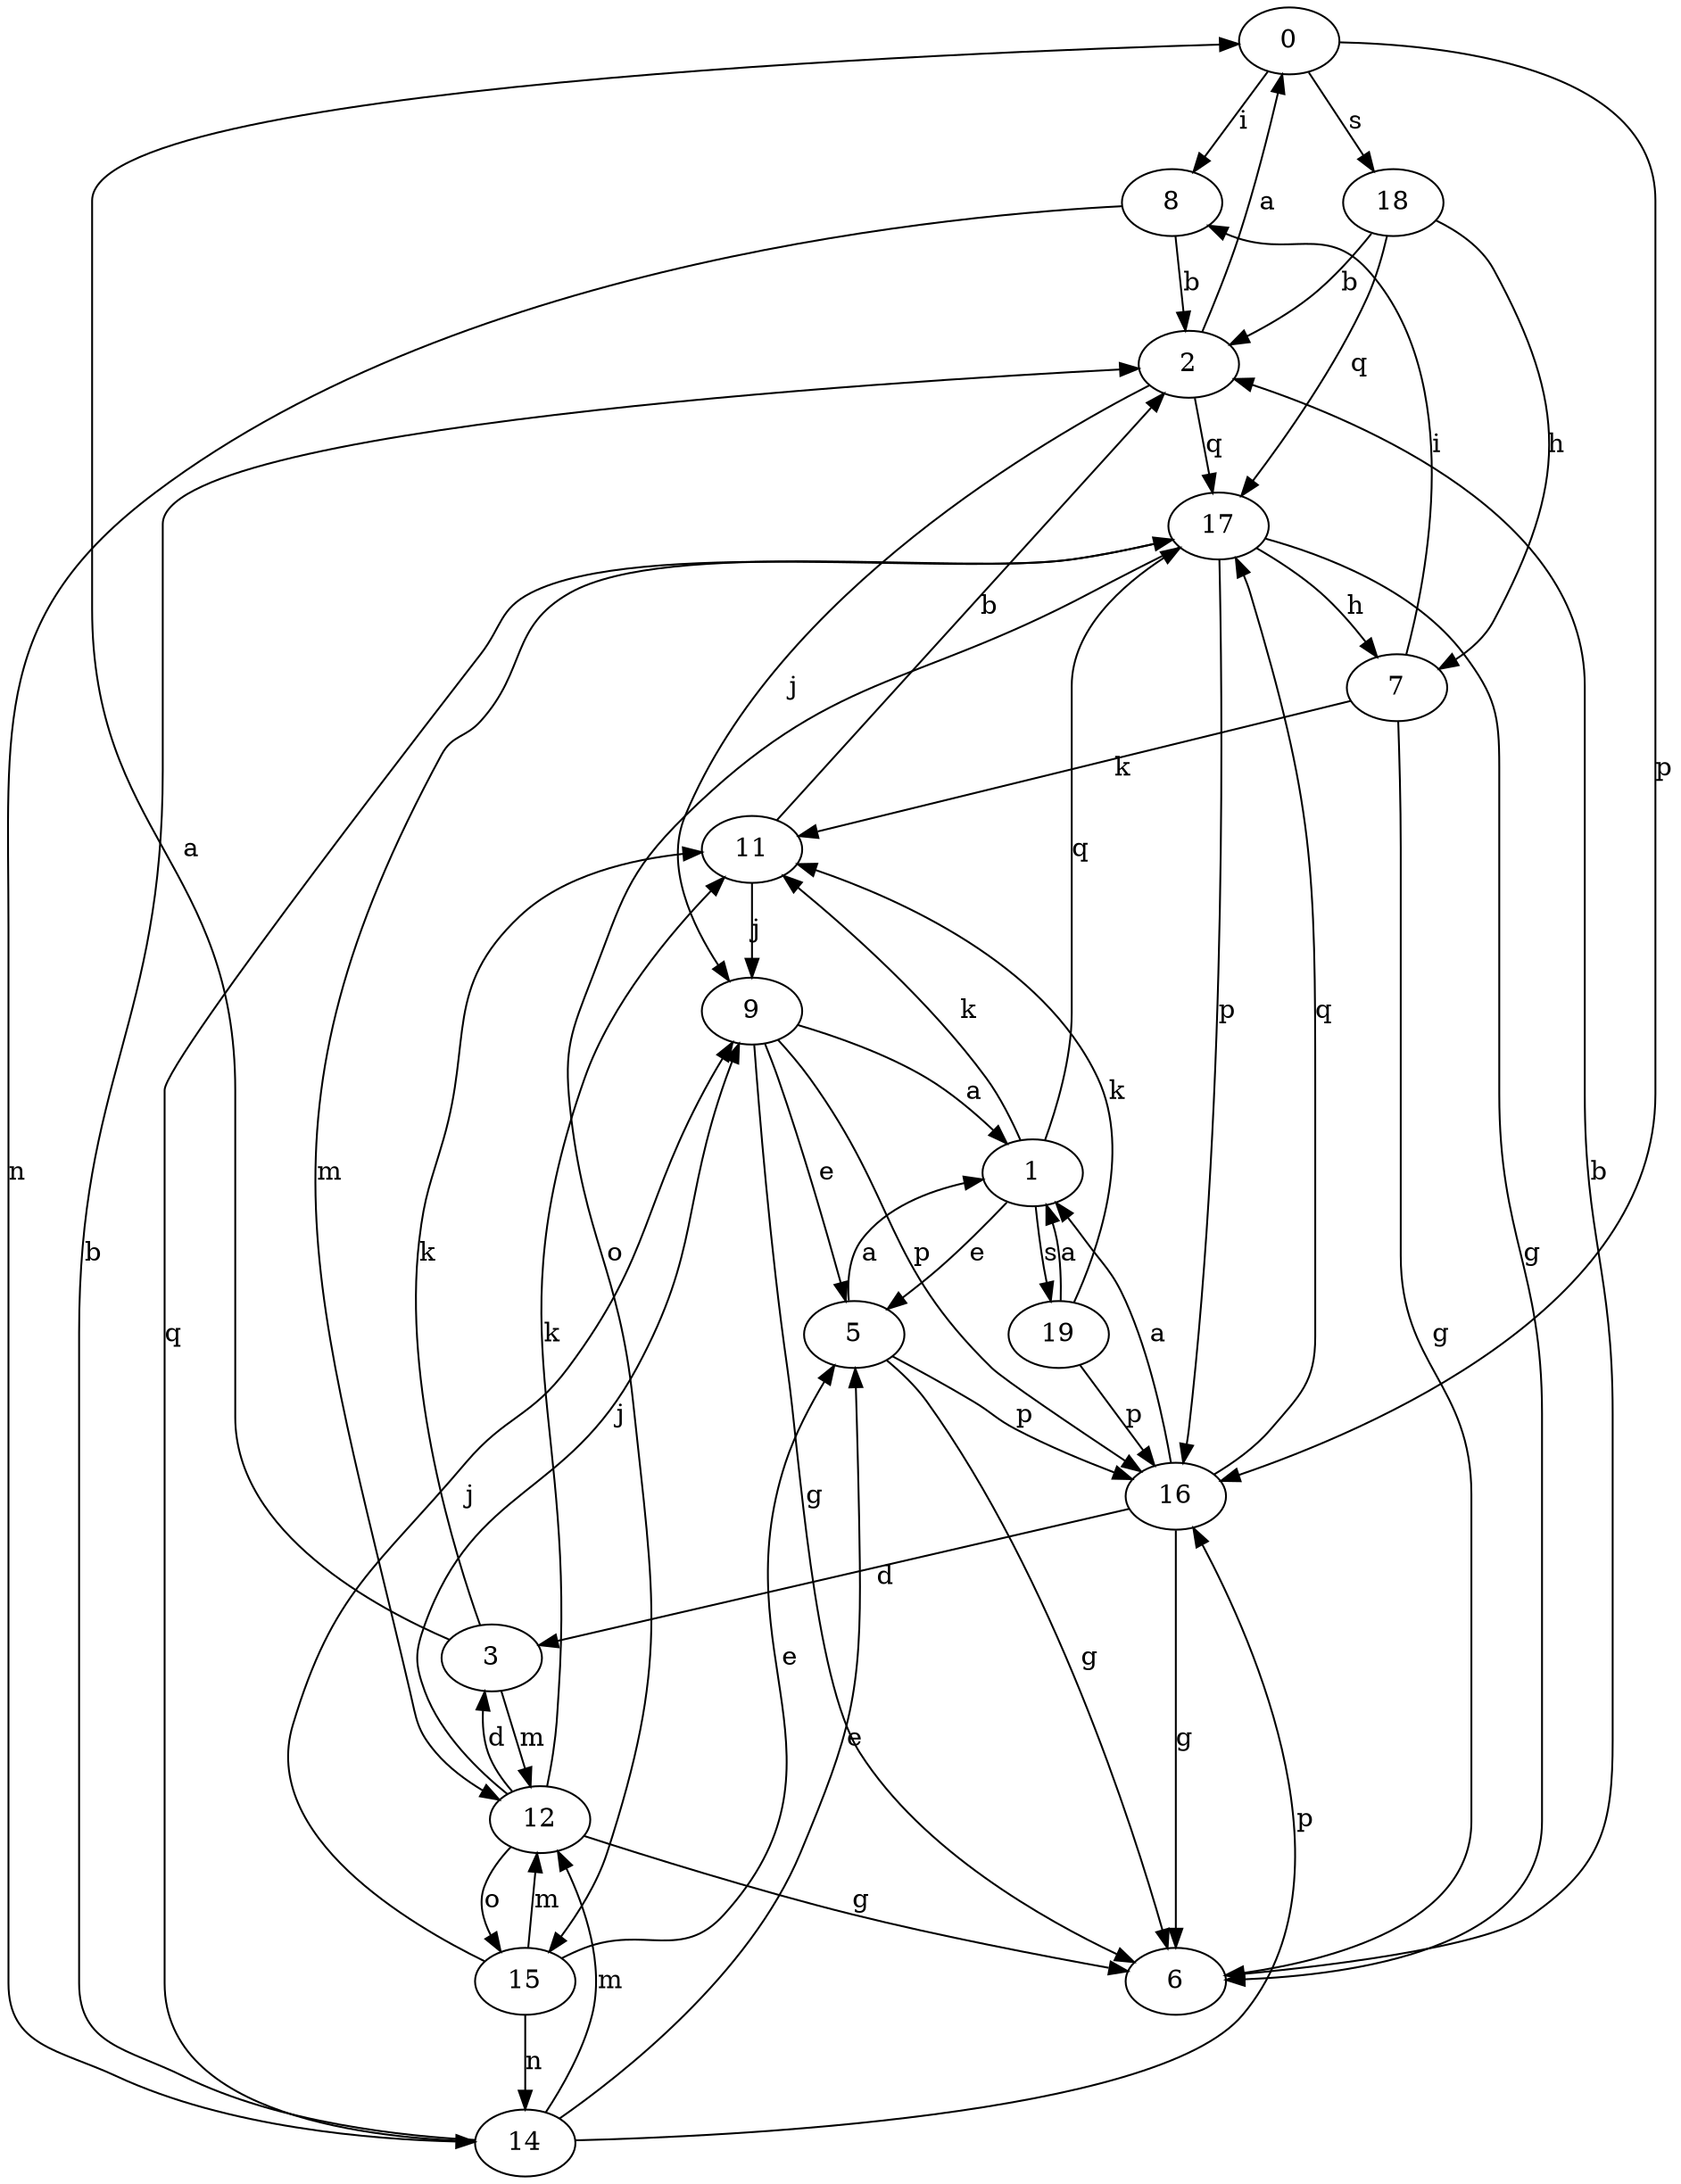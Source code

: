 strict digraph  {
0;
1;
2;
3;
5;
6;
7;
8;
9;
11;
12;
14;
15;
16;
17;
18;
19;
0 -> 8  [label=i];
0 -> 16  [label=p];
0 -> 18  [label=s];
1 -> 5  [label=e];
1 -> 11  [label=k];
1 -> 17  [label=q];
1 -> 19  [label=s];
2 -> 0  [label=a];
2 -> 9  [label=j];
2 -> 17  [label=q];
3 -> 0  [label=a];
3 -> 11  [label=k];
3 -> 12  [label=m];
5 -> 1  [label=a];
5 -> 6  [label=g];
5 -> 16  [label=p];
6 -> 2  [label=b];
7 -> 6  [label=g];
7 -> 8  [label=i];
7 -> 11  [label=k];
8 -> 2  [label=b];
8 -> 14  [label=n];
9 -> 1  [label=a];
9 -> 5  [label=e];
9 -> 6  [label=g];
9 -> 16  [label=p];
11 -> 2  [label=b];
11 -> 9  [label=j];
12 -> 3  [label=d];
12 -> 6  [label=g];
12 -> 9  [label=j];
12 -> 11  [label=k];
12 -> 15  [label=o];
14 -> 2  [label=b];
14 -> 5  [label=e];
14 -> 12  [label=m];
14 -> 16  [label=p];
14 -> 17  [label=q];
15 -> 5  [label=e];
15 -> 9  [label=j];
15 -> 12  [label=m];
15 -> 14  [label=n];
16 -> 1  [label=a];
16 -> 3  [label=d];
16 -> 6  [label=g];
16 -> 17  [label=q];
17 -> 6  [label=g];
17 -> 7  [label=h];
17 -> 12  [label=m];
17 -> 15  [label=o];
17 -> 16  [label=p];
18 -> 2  [label=b];
18 -> 7  [label=h];
18 -> 17  [label=q];
19 -> 1  [label=a];
19 -> 11  [label=k];
19 -> 16  [label=p];
}

